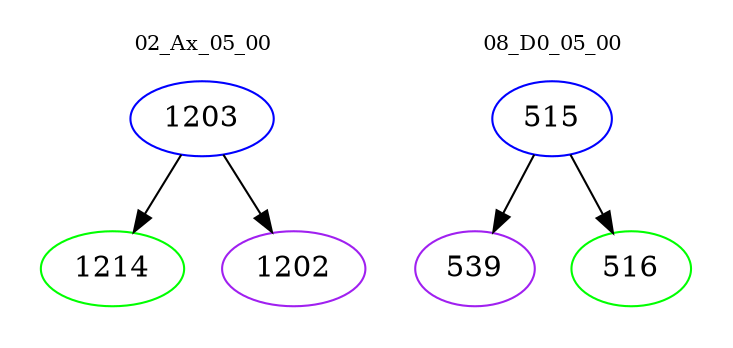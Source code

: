 digraph{
subgraph cluster_0 {
color = white
label = "02_Ax_05_00";
fontsize=10;
T0_1203 [label="1203", color="blue"]
T0_1203 -> T0_1214 [color="black"]
T0_1214 [label="1214", color="green"]
T0_1203 -> T0_1202 [color="black"]
T0_1202 [label="1202", color="purple"]
}
subgraph cluster_1 {
color = white
label = "08_D0_05_00";
fontsize=10;
T1_515 [label="515", color="blue"]
T1_515 -> T1_539 [color="black"]
T1_539 [label="539", color="purple"]
T1_515 -> T1_516 [color="black"]
T1_516 [label="516", color="green"]
}
}
